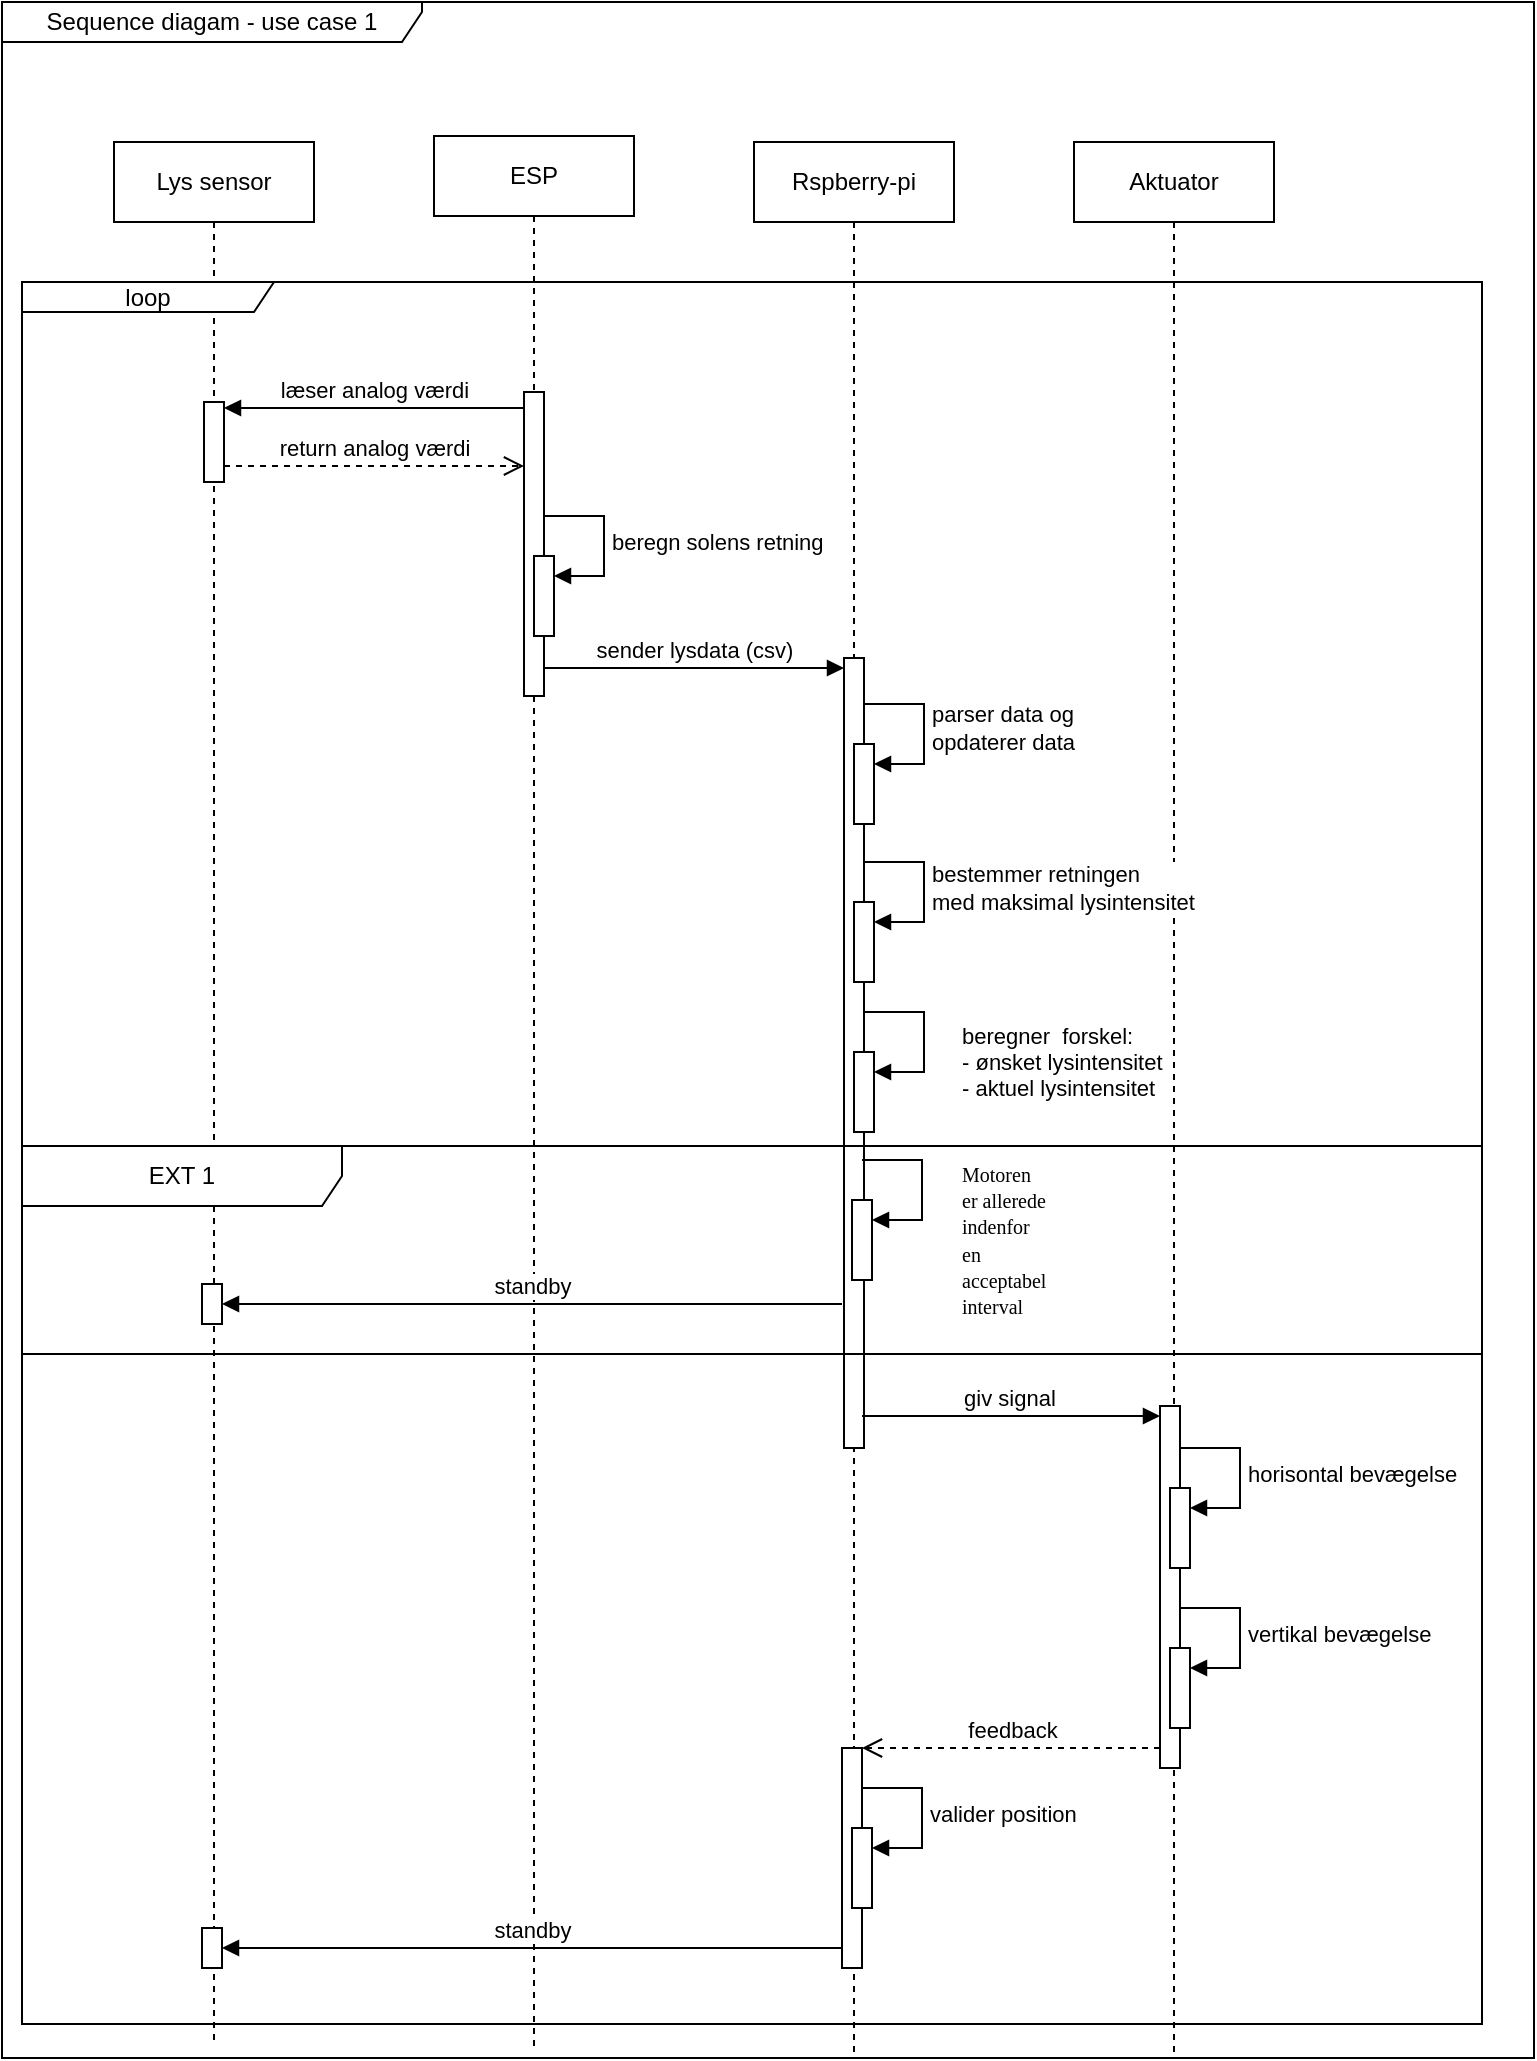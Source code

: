 <mxfile version="25.0.3">
  <diagram name="Side-1" id="V7Wl6b6kd6wVtdb0zpTJ">
    <mxGraphModel grid="0" page="1" gridSize="10" guides="1" tooltips="1" connect="1" arrows="1" fold="1" pageScale="1" pageWidth="827" pageHeight="1169" math="0" shadow="0">
      <root>
        <mxCell id="0" />
        <mxCell id="1" parent="0" />
        <mxCell id="AElm8VdayCvA5KKZwvWs-1" value="Sequence diagam - use case 1" style="shape=umlFrame;whiteSpace=wrap;html=1;pointerEvents=0;recursiveResize=0;container=1;collapsible=0;width=210;height=20;" vertex="1" parent="1">
          <mxGeometry x="14" y="-1150" width="766" height="1028" as="geometry" />
        </mxCell>
        <mxCell id="7M_pjzm5ePy-hNQwa7P8-11" value="&lt;div&gt;Rspberry-pi&lt;/div&gt;" style="shape=umlLifeline;perimeter=lifelinePerimeter;whiteSpace=wrap;html=1;container=1;dropTarget=0;collapsible=0;recursiveResize=0;outlineConnect=0;portConstraint=eastwest;newEdgeStyle={&quot;curved&quot;:0,&quot;rounded&quot;:0};" vertex="1" parent="AElm8VdayCvA5KKZwvWs-1">
          <mxGeometry x="376" y="70" width="100" height="956" as="geometry" />
        </mxCell>
        <mxCell id="AElm8VdayCvA5KKZwvWs-2" value="ESP" style="shape=umlLifeline;perimeter=lifelinePerimeter;whiteSpace=wrap;html=1;container=1;dropTarget=0;collapsible=0;recursiveResize=0;outlineConnect=0;portConstraint=eastwest;newEdgeStyle={&quot;curved&quot;:0,&quot;rounded&quot;:0};" vertex="1" parent="AElm8VdayCvA5KKZwvWs-1">
          <mxGeometry x="216" y="67" width="100" height="956" as="geometry" />
        </mxCell>
        <mxCell id="HAoSCuP-29lkaarswrlq-34" value="" style="html=1;points=[[0,0,0,0,5],[0,1,0,0,-5],[1,0,0,0,5],[1,1,0,0,-5]];perimeter=orthogonalPerimeter;outlineConnect=0;targetShapes=umlLifeline;portConstraint=eastwest;newEdgeStyle={&quot;curved&quot;:0,&quot;rounded&quot;:0};" vertex="1" parent="AElm8VdayCvA5KKZwvWs-2">
          <mxGeometry x="45" y="128" width="10" height="152" as="geometry" />
        </mxCell>
        <mxCell id="HAoSCuP-29lkaarswrlq-42" value="" style="html=1;points=[[0,0,0,0,5],[0,1,0,0,-5],[1,0,0,0,5],[1,1,0,0,-5]];perimeter=orthogonalPerimeter;outlineConnect=0;targetShapes=umlLifeline;portConstraint=eastwest;newEdgeStyle={&quot;curved&quot;:0,&quot;rounded&quot;:0};" vertex="1" parent="AElm8VdayCvA5KKZwvWs-2">
          <mxGeometry x="50" y="210" width="10" height="40" as="geometry" />
        </mxCell>
        <mxCell id="HAoSCuP-29lkaarswrlq-43" value="beregn solens retning" style="html=1;align=left;spacingLeft=2;endArrow=block;rounded=0;edgeStyle=orthogonalEdgeStyle;curved=0;rounded=0;" edge="1" parent="AElm8VdayCvA5KKZwvWs-2" target="HAoSCuP-29lkaarswrlq-42">
          <mxGeometry relative="1" as="geometry">
            <mxPoint x="55" y="190" as="sourcePoint" />
            <Array as="points">
              <mxPoint x="85" y="220" />
            </Array>
          </mxGeometry>
        </mxCell>
        <mxCell id="HAoSCuP-29lkaarswrlq-44" value="" style="html=1;points=[[0,0,0,0,5],[0,1,0,0,-5],[1,0,0,0,5],[1,1,0,0,-5]];perimeter=orthogonalPerimeter;outlineConnect=0;targetShapes=umlLifeline;portConstraint=eastwest;newEdgeStyle={&quot;curved&quot;:0,&quot;rounded&quot;:0};" vertex="1" parent="AElm8VdayCvA5KKZwvWs-2">
          <mxGeometry x="205" y="261" width="10" height="395" as="geometry" />
        </mxCell>
        <mxCell id="HAoSCuP-29lkaarswrlq-48" value="parser data og&amp;nbsp;&lt;div&gt;opdaterer data&lt;/div&gt;" style="html=1;align=left;spacingLeft=2;endArrow=block;rounded=0;edgeStyle=orthogonalEdgeStyle;curved=0;rounded=0;" edge="1" parent="AElm8VdayCvA5KKZwvWs-2" target="HAoSCuP-29lkaarswrlq-47">
          <mxGeometry x="-0.011" relative="1" as="geometry">
            <mxPoint x="215" y="284" as="sourcePoint" />
            <Array as="points">
              <mxPoint x="245" y="314" />
            </Array>
            <mxPoint as="offset" />
          </mxGeometry>
        </mxCell>
        <mxCell id="HAoSCuP-29lkaarswrlq-45" value="sender lysdata (csv)" style="html=1;verticalAlign=bottom;endArrow=block;curved=0;rounded=0;entryX=0;entryY=0;entryDx=0;entryDy=5;" edge="1" parent="AElm8VdayCvA5KKZwvWs-2" target="HAoSCuP-29lkaarswrlq-44">
          <mxGeometry x="-0.002" relative="1" as="geometry">
            <mxPoint x="55" y="266.0" as="sourcePoint" />
            <mxPoint as="offset" />
          </mxGeometry>
        </mxCell>
        <mxCell id="HAoSCuP-29lkaarswrlq-47" value="" style="html=1;points=[[0,0,0,0,5],[0,1,0,0,-5],[1,0,0,0,5],[1,1,0,0,-5]];perimeter=orthogonalPerimeter;outlineConnect=0;targetShapes=umlLifeline;portConstraint=eastwest;newEdgeStyle={&quot;curved&quot;:0,&quot;rounded&quot;:0};" vertex="1" parent="AElm8VdayCvA5KKZwvWs-2">
          <mxGeometry x="210" y="304" width="10" height="40" as="geometry" />
        </mxCell>
        <mxCell id="7M_pjzm5ePy-hNQwa7P8-6" value="Aktuator" style="shape=umlLifeline;perimeter=lifelinePerimeter;whiteSpace=wrap;html=1;container=1;dropTarget=0;collapsible=0;recursiveResize=0;outlineConnect=0;portConstraint=eastwest;newEdgeStyle={&quot;curved&quot;:0,&quot;rounded&quot;:0};" vertex="1" parent="AElm8VdayCvA5KKZwvWs-1">
          <mxGeometry x="536" y="70" width="100" height="958" as="geometry" />
        </mxCell>
        <mxCell id="7M_pjzm5ePy-hNQwa7P8-4" value="Lys sensor" style="shape=umlLifeline;perimeter=lifelinePerimeter;whiteSpace=wrap;html=1;container=1;dropTarget=0;collapsible=0;recursiveResize=0;outlineConnect=0;portConstraint=eastwest;newEdgeStyle={&quot;curved&quot;:0,&quot;rounded&quot;:0};" vertex="1" parent="AElm8VdayCvA5KKZwvWs-1">
          <mxGeometry x="56" y="70" width="100" height="952" as="geometry" />
        </mxCell>
        <mxCell id="HAoSCuP-29lkaarswrlq-3" value="" style="html=1;points=[[0,0,0,0,5],[0,1,0,0,-5],[1,0,0,0,5],[1,1,0,0,-5]];perimeter=orthogonalPerimeter;outlineConnect=0;targetShapes=umlLifeline;portConstraint=eastwest;newEdgeStyle={&quot;curved&quot;:0,&quot;rounded&quot;:0};" vertex="1" parent="7M_pjzm5ePy-hNQwa7P8-4">
          <mxGeometry x="45" y="130" width="10" height="40" as="geometry" />
        </mxCell>
        <mxCell id="HAoSCuP-29lkaarswrlq-38" value="læser analog værdi" style="html=1;verticalAlign=bottom;endArrow=block;curved=0;rounded=0;" edge="1" parent="AElm8VdayCvA5KKZwvWs-1">
          <mxGeometry relative="1" as="geometry">
            <mxPoint x="261" y="203" as="sourcePoint" />
            <mxPoint x="111" y="203" as="targetPoint" />
          </mxGeometry>
        </mxCell>
        <mxCell id="HAoSCuP-29lkaarswrlq-39" value="return analog værdi" style="html=1;verticalAlign=bottom;endArrow=open;dashed=1;endSize=8;curved=0;rounded=0;" edge="1" parent="AElm8VdayCvA5KKZwvWs-1">
          <mxGeometry relative="1" as="geometry">
            <mxPoint x="261" y="232" as="targetPoint" />
            <mxPoint x="111" y="232" as="sourcePoint" />
          </mxGeometry>
        </mxCell>
        <mxCell id="HAoSCuP-29lkaarswrlq-65" value="loop" style="shape=umlFrame;whiteSpace=wrap;html=1;pointerEvents=0;width=126;height=15;" vertex="1" parent="AElm8VdayCvA5KKZwvWs-1">
          <mxGeometry x="10" y="140" width="730" height="871" as="geometry" />
        </mxCell>
        <mxCell id="sHNx1kJN2sxZ_haehfbj-2" value="" style="html=1;points=[[0,0,0,0,5],[0,1,0,0,-5],[1,0,0,0,5],[1,1,0,0,-5]];perimeter=orthogonalPerimeter;outlineConnect=0;targetShapes=umlLifeline;portConstraint=eastwest;newEdgeStyle={&quot;curved&quot;:0,&quot;rounded&quot;:0};" vertex="1" parent="AElm8VdayCvA5KKZwvWs-1">
          <mxGeometry x="426" y="450" width="10" height="40" as="geometry" />
        </mxCell>
        <mxCell id="sHNx1kJN2sxZ_haehfbj-3" value="bestemmer retningen&amp;nbsp;&lt;div&gt;med maksimal lysintensitet&lt;/div&gt;" style="html=1;align=left;spacingLeft=2;endArrow=block;rounded=0;edgeStyle=orthogonalEdgeStyle;curved=0;rounded=0;" edge="1" parent="AElm8VdayCvA5KKZwvWs-1" target="sHNx1kJN2sxZ_haehfbj-2">
          <mxGeometry relative="1" as="geometry">
            <mxPoint x="431" y="430" as="sourcePoint" />
            <Array as="points">
              <mxPoint x="461" y="460" />
            </Array>
          </mxGeometry>
        </mxCell>
        <mxCell id="sHNx1kJN2sxZ_haehfbj-4" value="" style="html=1;points=[[0,0,0,0,5],[0,1,0,0,-5],[1,0,0,0,5],[1,1,0,0,-5]];perimeter=orthogonalPerimeter;outlineConnect=0;targetShapes=umlLifeline;portConstraint=eastwest;newEdgeStyle={&quot;curved&quot;:0,&quot;rounded&quot;:0};" vertex="1" parent="AElm8VdayCvA5KKZwvWs-1">
          <mxGeometry x="426" y="525" width="10" height="40" as="geometry" />
        </mxCell>
        <mxCell id="sHNx1kJN2sxZ_haehfbj-5" value="beregner&amp;nbsp; forskel:&amp;nbsp;&lt;div&gt;- ønsket lysintensitet&lt;/div&gt;&lt;div&gt;- aktuel lysintensitet&lt;/div&gt;" style="html=1;align=left;spacingLeft=2;endArrow=block;rounded=0;edgeStyle=orthogonalEdgeStyle;curved=0;rounded=0;" edge="1" parent="AElm8VdayCvA5KKZwvWs-1" target="sHNx1kJN2sxZ_haehfbj-4">
          <mxGeometry x="0.294" y="15" relative="1" as="geometry">
            <mxPoint x="431" y="505" as="sourcePoint" />
            <Array as="points">
              <mxPoint x="461" y="535" />
            </Array>
            <mxPoint as="offset" />
          </mxGeometry>
        </mxCell>
        <mxCell id="sHNx1kJN2sxZ_haehfbj-15" value="" style="html=1;points=[[0,0,0,0,5],[0,1,0,0,-5],[1,0,0,0,5],[1,1,0,0,-5]];perimeter=orthogonalPerimeter;outlineConnect=0;targetShapes=umlLifeline;portConstraint=eastwest;newEdgeStyle={&quot;curved&quot;:0,&quot;rounded&quot;:0};" vertex="1" parent="AElm8VdayCvA5KKZwvWs-1">
          <mxGeometry x="420" y="873" width="10" height="110" as="geometry" />
        </mxCell>
        <mxCell id="sHNx1kJN2sxZ_haehfbj-6" value="" style="html=1;points=[[0,0,0,0,5],[0,1,0,0,-5],[1,0,0,0,5],[1,1,0,0,-5]];perimeter=orthogonalPerimeter;outlineConnect=0;targetShapes=umlLifeline;portConstraint=eastwest;newEdgeStyle={&quot;curved&quot;:0,&quot;rounded&quot;:0};" vertex="1" parent="AElm8VdayCvA5KKZwvWs-1">
          <mxGeometry x="579" y="702" width="10" height="181" as="geometry" />
        </mxCell>
        <mxCell id="sHNx1kJN2sxZ_haehfbj-7" value="giv signal&amp;nbsp;" style="html=1;verticalAlign=bottom;endArrow=block;curved=0;rounded=0;" edge="1" parent="AElm8VdayCvA5KKZwvWs-1" target="sHNx1kJN2sxZ_haehfbj-6">
          <mxGeometry x="0.001" relative="1" as="geometry">
            <mxPoint x="430.0" y="707.0" as="sourcePoint" />
            <mxPoint as="offset" />
          </mxGeometry>
        </mxCell>
        <mxCell id="sHNx1kJN2sxZ_haehfbj-10" value="" style="html=1;points=[[0,0,0,0,5],[0,1,0,0,-5],[1,0,0,0,5],[1,1,0,0,-5]];perimeter=orthogonalPerimeter;outlineConnect=0;targetShapes=umlLifeline;portConstraint=eastwest;newEdgeStyle={&quot;curved&quot;:0,&quot;rounded&quot;:0};" vertex="1" parent="AElm8VdayCvA5KKZwvWs-1">
          <mxGeometry x="584" y="743" width="10" height="40" as="geometry" />
        </mxCell>
        <mxCell id="sHNx1kJN2sxZ_haehfbj-11" value="horisontal bevægelse" style="html=1;align=left;spacingLeft=2;endArrow=block;rounded=0;edgeStyle=orthogonalEdgeStyle;curved=0;rounded=0;" edge="1" parent="AElm8VdayCvA5KKZwvWs-1" target="sHNx1kJN2sxZ_haehfbj-10">
          <mxGeometry relative="1" as="geometry">
            <mxPoint x="589" y="723" as="sourcePoint" />
            <Array as="points">
              <mxPoint x="619" y="753" />
            </Array>
          </mxGeometry>
        </mxCell>
        <mxCell id="sHNx1kJN2sxZ_haehfbj-12" value="" style="html=1;points=[[0,0,0,0,5],[0,1,0,0,-5],[1,0,0,0,5],[1,1,0,0,-5]];perimeter=orthogonalPerimeter;outlineConnect=0;targetShapes=umlLifeline;portConstraint=eastwest;newEdgeStyle={&quot;curved&quot;:0,&quot;rounded&quot;:0};" vertex="1" parent="AElm8VdayCvA5KKZwvWs-1">
          <mxGeometry x="584" y="823" width="10" height="40" as="geometry" />
        </mxCell>
        <mxCell id="sHNx1kJN2sxZ_haehfbj-13" value="vertikal bevægelse" style="html=1;align=left;spacingLeft=2;endArrow=block;rounded=0;edgeStyle=orthogonalEdgeStyle;curved=0;rounded=0;" edge="1" parent="AElm8VdayCvA5KKZwvWs-1" target="sHNx1kJN2sxZ_haehfbj-12">
          <mxGeometry x="0.005" relative="1" as="geometry">
            <mxPoint x="589" y="803" as="sourcePoint" />
            <Array as="points">
              <mxPoint x="619" y="833" />
            </Array>
            <mxPoint as="offset" />
          </mxGeometry>
        </mxCell>
        <mxCell id="sHNx1kJN2sxZ_haehfbj-21" value="feedback" style="html=1;verticalAlign=bottom;endArrow=open;dashed=1;endSize=8;curved=0;rounded=0;" edge="1" parent="AElm8VdayCvA5KKZwvWs-1" source="sHNx1kJN2sxZ_haehfbj-6" target="sHNx1kJN2sxZ_haehfbj-15">
          <mxGeometry relative="1" as="geometry">
            <mxPoint x="445" y="858" as="targetPoint" />
          </mxGeometry>
        </mxCell>
        <mxCell id="sHNx1kJN2sxZ_haehfbj-22" value="" style="html=1;points=[[0,0,0,0,5],[0,1,0,0,-5],[1,0,0,0,5],[1,1,0,0,-5]];perimeter=orthogonalPerimeter;outlineConnect=0;targetShapes=umlLifeline;portConstraint=eastwest;newEdgeStyle={&quot;curved&quot;:0,&quot;rounded&quot;:0};" vertex="1" parent="AElm8VdayCvA5KKZwvWs-1">
          <mxGeometry x="425" y="913" width="10" height="40" as="geometry" />
        </mxCell>
        <mxCell id="sHNx1kJN2sxZ_haehfbj-23" value="valider position&amp;nbsp;" style="html=1;align=left;spacingLeft=2;endArrow=block;rounded=0;edgeStyle=orthogonalEdgeStyle;curved=0;rounded=0;" edge="1" parent="AElm8VdayCvA5KKZwvWs-1" target="sHNx1kJN2sxZ_haehfbj-22">
          <mxGeometry relative="1" as="geometry">
            <mxPoint x="430" y="893" as="sourcePoint" />
            <Array as="points">
              <mxPoint x="460" y="923" />
            </Array>
          </mxGeometry>
        </mxCell>
        <mxCell id="sHNx1kJN2sxZ_haehfbj-24" value="standby" style="html=1;verticalAlign=bottom;endArrow=block;curved=0;rounded=0;" edge="1" parent="AElm8VdayCvA5KKZwvWs-1">
          <mxGeometry width="80" relative="1" as="geometry">
            <mxPoint x="420" y="973" as="sourcePoint" />
            <mxPoint x="110.0" y="973" as="targetPoint" />
          </mxGeometry>
        </mxCell>
        <mxCell id="sHNx1kJN2sxZ_haehfbj-25" value="" style="html=1;points=[[0,0,0,0,5],[0,1,0,0,-5],[1,0,0,0,5],[1,1,0,0,-5]];perimeter=orthogonalPerimeter;outlineConnect=0;targetShapes=umlLifeline;portConstraint=eastwest;newEdgeStyle={&quot;curved&quot;:0,&quot;rounded&quot;:0};" vertex="1" parent="AElm8VdayCvA5KKZwvWs-1">
          <mxGeometry x="100" y="963" width="10" height="20" as="geometry" />
        </mxCell>
        <mxCell id="hfCYlhl-77J4eeFs6cle-9" value="standby" style="html=1;verticalAlign=bottom;endArrow=block;curved=0;rounded=0;" edge="1" parent="AElm8VdayCvA5KKZwvWs-1">
          <mxGeometry width="80" relative="1" as="geometry">
            <mxPoint x="420" y="651" as="sourcePoint" />
            <mxPoint x="110.0" y="651" as="targetPoint" />
          </mxGeometry>
        </mxCell>
        <mxCell id="hfCYlhl-77J4eeFs6cle-10" value="" style="html=1;points=[[0,0,0,0,5],[0,1,0,0,-5],[1,0,0,0,5],[1,1,0,0,-5]];perimeter=orthogonalPerimeter;outlineConnect=0;targetShapes=umlLifeline;portConstraint=eastwest;newEdgeStyle={&quot;curved&quot;:0,&quot;rounded&quot;:0};" vertex="1" parent="AElm8VdayCvA5KKZwvWs-1">
          <mxGeometry x="100" y="641" width="10" height="20" as="geometry" />
        </mxCell>
        <mxCell id="hfCYlhl-77J4eeFs6cle-11" value="EXT 1" style="shape=umlFrame;whiteSpace=wrap;html=1;pointerEvents=0;recursiveResize=0;container=1;collapsible=0;width=160;" vertex="1" parent="AElm8VdayCvA5KKZwvWs-1">
          <mxGeometry x="10" y="572" width="730" height="104" as="geometry" />
        </mxCell>
        <mxCell id="hfCYlhl-77J4eeFs6cle-14" value="" style="html=1;points=[[0,0,0,0,5],[0,1,0,0,-5],[1,0,0,0,5],[1,1,0,0,-5]];perimeter=orthogonalPerimeter;outlineConnect=0;targetShapes=umlLifeline;portConstraint=eastwest;newEdgeStyle={&quot;curved&quot;:0,&quot;rounded&quot;:0};" vertex="1" parent="hfCYlhl-77J4eeFs6cle-11">
          <mxGeometry x="415" y="27" width="10" height="40" as="geometry" />
        </mxCell>
        <mxCell id="hfCYlhl-77J4eeFs6cle-15" value="&lt;span id=&quot;docs-internal-guid-61366f04-7fff-806d-42f2-0f29a42ae7e7&quot;&gt;&lt;span style=&quot;font-family: Average, serif; background-color: transparent; font-variant-numeric: normal; font-variant-east-asian: normal; font-variant-alternates: normal; font-variant-position: normal; font-variant-emoji: normal; vertical-align: baseline; white-space: pre-wrap;&quot;&gt;&lt;font style=&quot;font-size: 10px;&quot;&gt;Motoren er allerede indenfor en &lt;/font&gt;&lt;/span&gt;&lt;/span&gt;&lt;div&gt;&lt;span&gt;&lt;span style=&quot;font-family: Average, serif; background-color: transparent; font-variant-numeric: normal; font-variant-east-asian: normal; font-variant-alternates: normal; font-variant-position: normal; font-variant-emoji: normal; vertical-align: baseline; white-space: pre-wrap;&quot;&gt;&lt;font style=&quot;font-size: 10px;&quot;&gt;acceptabel interval&lt;/font&gt;&lt;/span&gt;&lt;/span&gt;&lt;/div&gt;" style="html=1;align=left;spacingLeft=2;endArrow=block;rounded=0;edgeStyle=orthogonalEdgeStyle;curved=0;rounded=0;" edge="1" parent="hfCYlhl-77J4eeFs6cle-11" target="hfCYlhl-77J4eeFs6cle-14">
          <mxGeometry x="0.412" y="19" relative="1" as="geometry">
            <mxPoint x="420" y="7" as="sourcePoint" />
            <Array as="points">
              <mxPoint x="450" y="37" />
            </Array>
            <mxPoint x="16" y="-9" as="offset" />
          </mxGeometry>
        </mxCell>
      </root>
    </mxGraphModel>
  </diagram>
</mxfile>
